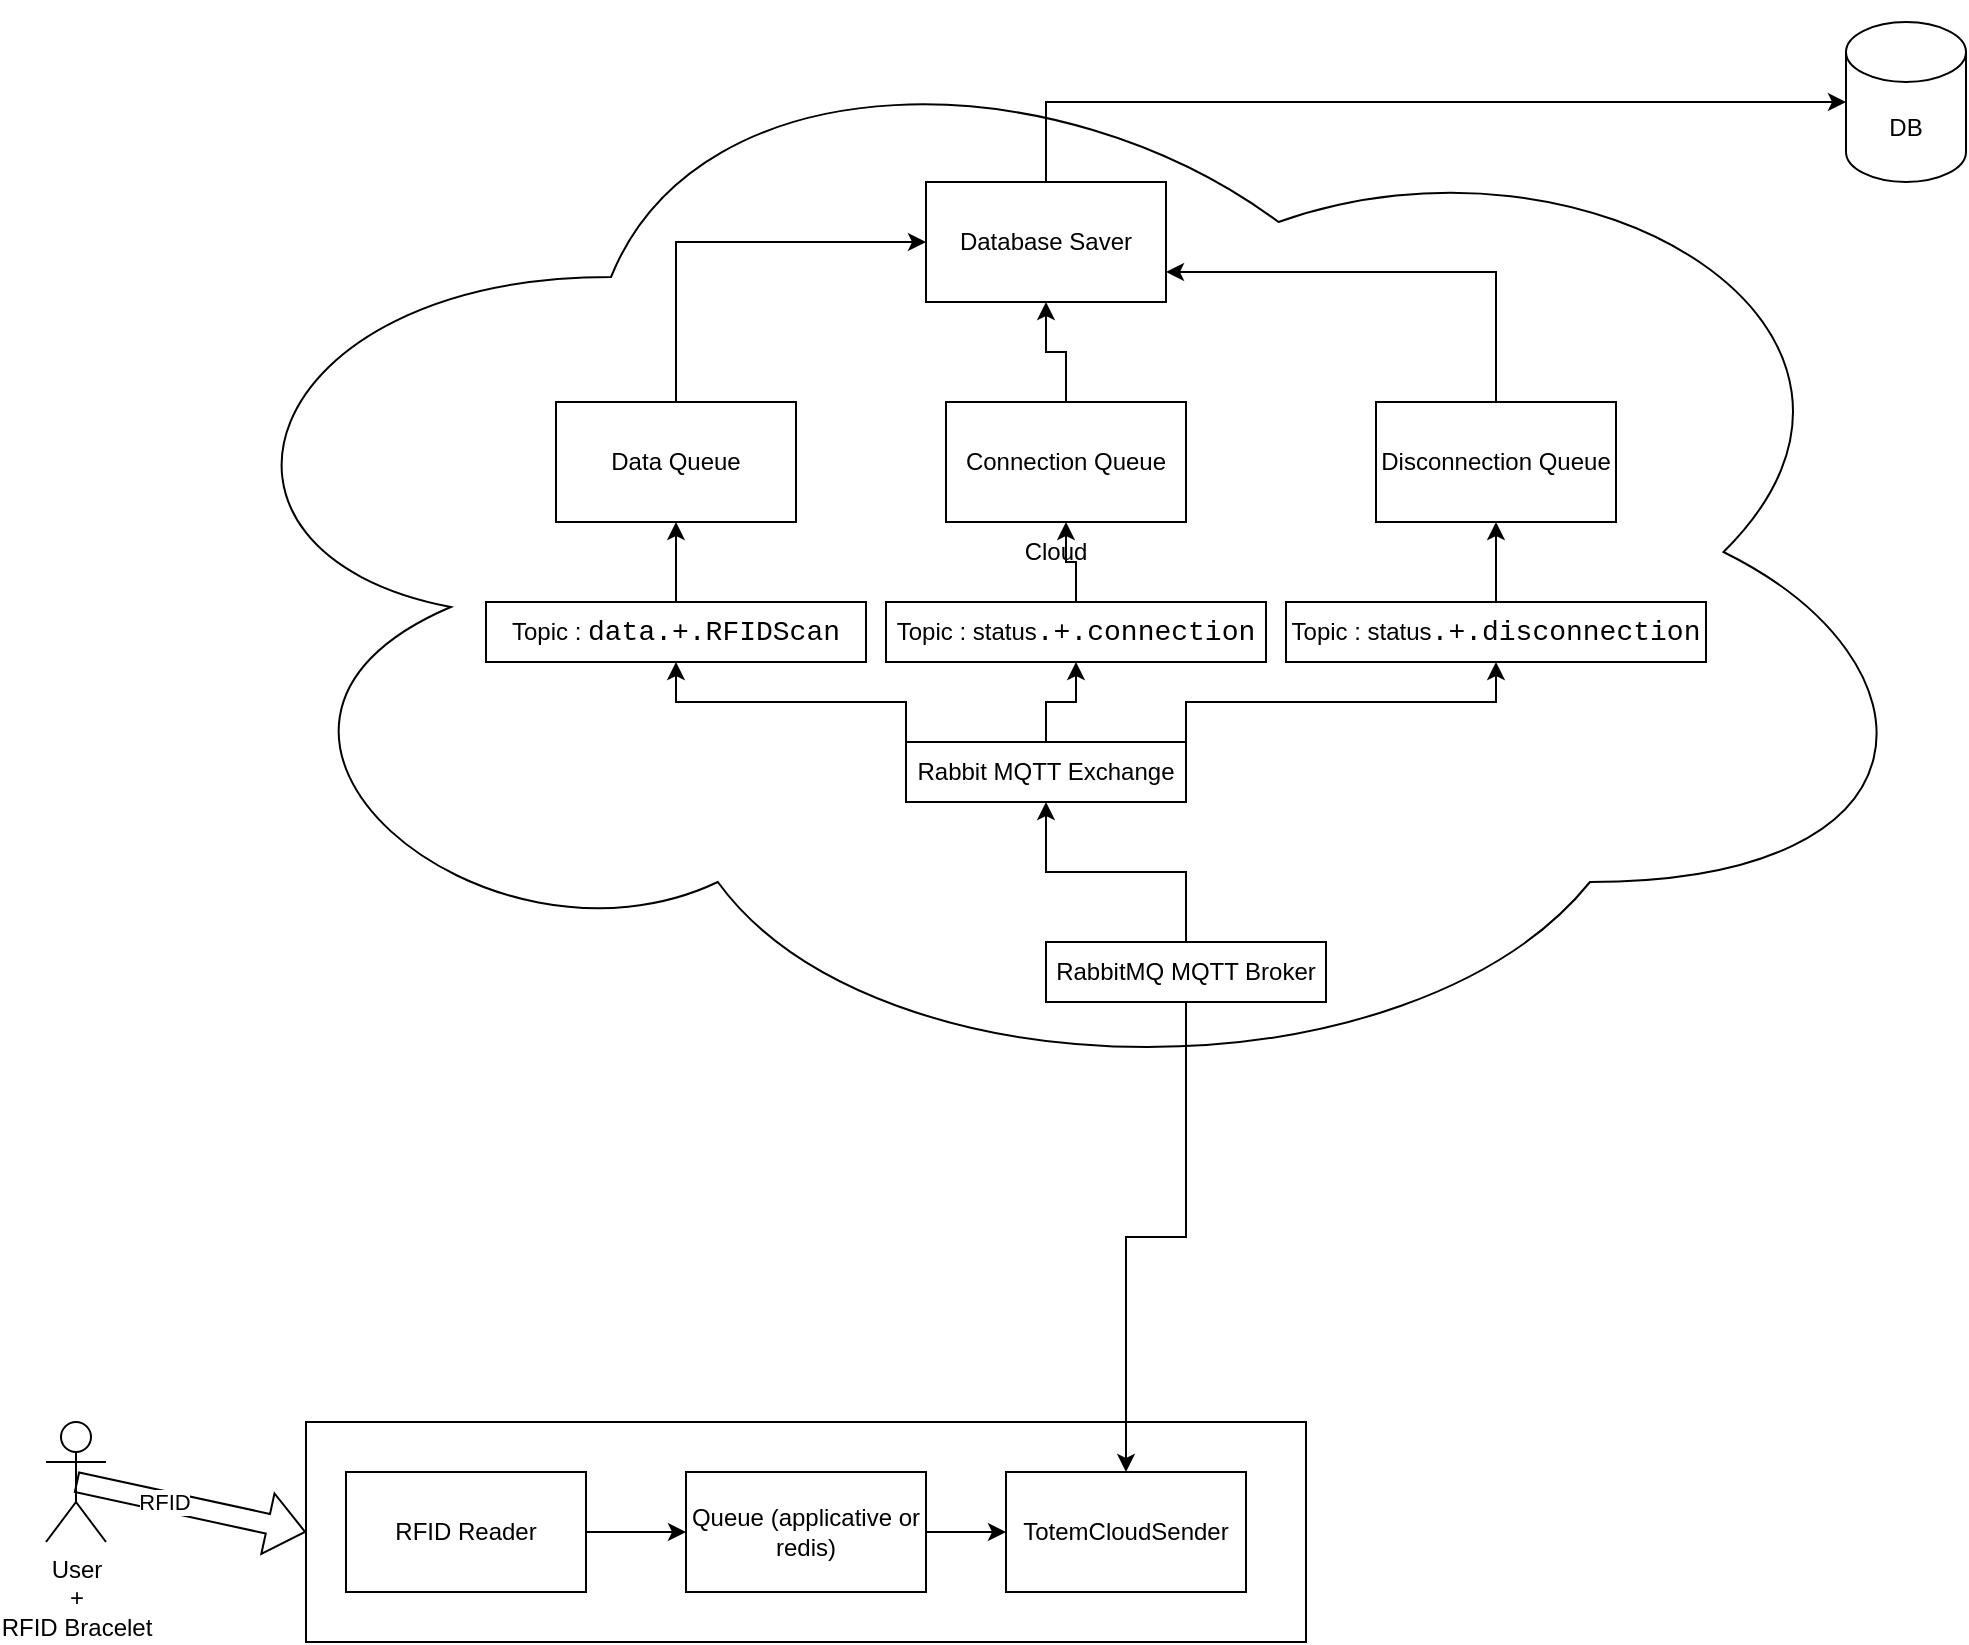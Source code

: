 <mxfile version="16.2.6" type="device"><diagram id="6MCS93rjhrSPsJmxG8Y6" name="Page-1"><mxGraphModel dx="1483" dy="827" grid="1" gridSize="10" guides="1" tooltips="1" connect="1" arrows="1" fold="1" page="1" pageScale="1" pageWidth="1169" pageHeight="827" background="none" math="0" shadow="0"><root><mxCell id="0"/><mxCell id="1" parent="0"/><mxCell id="vKl3aaeqrWaix8C5WrXZ-2" value="User &lt;br&gt;+ &lt;br&gt;RFID Bracelet" style="shape=umlActor;verticalLabelPosition=bottom;verticalAlign=top;html=1;outlineConnect=0;" vertex="1" parent="1"><mxGeometry x="40" y="710" width="30" height="60" as="geometry"/></mxCell><mxCell id="vKl3aaeqrWaix8C5WrXZ-3" value="Totem" style="whiteSpace=wrap;html=1;" vertex="1" parent="1"><mxGeometry x="170" y="710" width="500" height="110" as="geometry"/></mxCell><mxCell id="vKl3aaeqrWaix8C5WrXZ-4" value="" style="shape=flexArrow;endArrow=classic;html=1;rounded=0;exitX=0.5;exitY=0.5;exitDx=0;exitDy=0;exitPerimeter=0;entryX=0;entryY=0.5;entryDx=0;entryDy=0;" edge="1" parent="1" source="vKl3aaeqrWaix8C5WrXZ-2" target="vKl3aaeqrWaix8C5WrXZ-3"><mxGeometry width="50" height="50" relative="1" as="geometry"><mxPoint x="370" y="810" as="sourcePoint"/><mxPoint x="420" y="760" as="targetPoint"/><Array as="points"/></mxGeometry></mxCell><mxCell id="vKl3aaeqrWaix8C5WrXZ-5" value="RFID" style="edgeLabel;html=1;align=center;verticalAlign=middle;resizable=0;points=[];" vertex="1" connectable="0" parent="vKl3aaeqrWaix8C5WrXZ-4"><mxGeometry x="-0.238" relative="1" as="geometry"><mxPoint as="offset"/></mxGeometry></mxCell><mxCell id="vKl3aaeqrWaix8C5WrXZ-7" value="Cloud" style="ellipse;shape=cloud;whiteSpace=wrap;html=1;" vertex="1" parent="1"><mxGeometry x="100" width="890" height="550" as="geometry"/></mxCell><mxCell id="vKl3aaeqrWaix8C5WrXZ-19" style="edgeStyle=orthogonalEdgeStyle;rounded=0;orthogonalLoop=1;jettySize=auto;html=1;exitX=0.5;exitY=0;exitDx=0;exitDy=0;entryX=0.5;entryY=1;entryDx=0;entryDy=0;" edge="1" parent="1" source="vKl3aaeqrWaix8C5WrXZ-15" target="vKl3aaeqrWaix8C5WrXZ-18"><mxGeometry relative="1" as="geometry"/></mxCell><mxCell id="vKl3aaeqrWaix8C5WrXZ-48" style="edgeStyle=orthogonalEdgeStyle;rounded=0;orthogonalLoop=1;jettySize=auto;html=1;exitX=0.5;exitY=1;exitDx=0;exitDy=0;entryX=0.5;entryY=0;entryDx=0;entryDy=0;fontColor=#000000;" edge="1" parent="1" source="vKl3aaeqrWaix8C5WrXZ-15" target="vKl3aaeqrWaix8C5WrXZ-46"><mxGeometry relative="1" as="geometry"/></mxCell><mxCell id="vKl3aaeqrWaix8C5WrXZ-15" value="RabbitMQ MQTT Broker" style="rounded=0;whiteSpace=wrap;html=1;" vertex="1" parent="1"><mxGeometry x="540" y="470" width="140" height="30" as="geometry"/></mxCell><mxCell id="vKl3aaeqrWaix8C5WrXZ-29" style="edgeStyle=orthogonalEdgeStyle;rounded=0;orthogonalLoop=1;jettySize=auto;html=1;exitX=0;exitY=0;exitDx=0;exitDy=0;entryX=0.5;entryY=1;entryDx=0;entryDy=0;fontColor=#000000;" edge="1" parent="1" source="vKl3aaeqrWaix8C5WrXZ-18" target="vKl3aaeqrWaix8C5WrXZ-21"><mxGeometry relative="1" as="geometry"/></mxCell><mxCell id="vKl3aaeqrWaix8C5WrXZ-30" style="edgeStyle=orthogonalEdgeStyle;rounded=0;orthogonalLoop=1;jettySize=auto;html=1;exitX=0.5;exitY=0;exitDx=0;exitDy=0;entryX=0.5;entryY=1;entryDx=0;entryDy=0;fontColor=#000000;" edge="1" parent="1" source="vKl3aaeqrWaix8C5WrXZ-18" target="vKl3aaeqrWaix8C5WrXZ-20"><mxGeometry relative="1" as="geometry"/></mxCell><mxCell id="vKl3aaeqrWaix8C5WrXZ-31" style="edgeStyle=orthogonalEdgeStyle;rounded=0;orthogonalLoop=1;jettySize=auto;html=1;exitX=1;exitY=0;exitDx=0;exitDy=0;entryX=0.5;entryY=1;entryDx=0;entryDy=0;fontColor=#000000;" edge="1" parent="1" source="vKl3aaeqrWaix8C5WrXZ-18" target="vKl3aaeqrWaix8C5WrXZ-26"><mxGeometry relative="1" as="geometry"/></mxCell><mxCell id="vKl3aaeqrWaix8C5WrXZ-18" value="Rabbit MQTT Exchange" style="rounded=0;whiteSpace=wrap;html=1;" vertex="1" parent="1"><mxGeometry x="470" y="370" width="140" height="30" as="geometry"/></mxCell><mxCell id="vKl3aaeqrWaix8C5WrXZ-36" style="edgeStyle=orthogonalEdgeStyle;rounded=0;orthogonalLoop=1;jettySize=auto;html=1;exitX=0.5;exitY=0;exitDx=0;exitDy=0;entryX=0.5;entryY=1;entryDx=0;entryDy=0;fontColor=#000000;" edge="1" parent="1" source="vKl3aaeqrWaix8C5WrXZ-20" target="vKl3aaeqrWaix8C5WrXZ-33"><mxGeometry relative="1" as="geometry"/></mxCell><mxCell id="vKl3aaeqrWaix8C5WrXZ-20" value="&lt;span style=&quot;background-color: rgb(255 , 255 , 255)&quot;&gt;Topic : status&lt;/span&gt;&lt;span style=&quot;font-family: &amp;#34;consolas&amp;#34; , &amp;#34;courier new&amp;#34; , monospace ; font-size: 14px&quot;&gt;.+.connection&lt;/span&gt;" style="rounded=0;whiteSpace=wrap;html=1;" vertex="1" parent="1"><mxGeometry x="460" y="300" width="190" height="30" as="geometry"/></mxCell><mxCell id="vKl3aaeqrWaix8C5WrXZ-35" style="edgeStyle=orthogonalEdgeStyle;rounded=0;orthogonalLoop=1;jettySize=auto;html=1;exitX=0.5;exitY=0;exitDx=0;exitDy=0;entryX=0.5;entryY=1;entryDx=0;entryDy=0;fontColor=#000000;" edge="1" parent="1" source="vKl3aaeqrWaix8C5WrXZ-21" target="vKl3aaeqrWaix8C5WrXZ-34"><mxGeometry relative="1" as="geometry"/></mxCell><mxCell id="vKl3aaeqrWaix8C5WrXZ-21" value="&lt;span style=&quot;background-color: rgb(255 , 255 , 255)&quot;&gt;Topic :&amp;nbsp;&lt;span style=&quot;font-family: &amp;#34;consolas&amp;#34; , &amp;#34;courier new&amp;#34; , monospace ; font-size: 14px&quot;&gt;data.+.RFIDScan &lt;/span&gt;&lt;/span&gt;" style="rounded=0;whiteSpace=wrap;html=1;" vertex="1" parent="1"><mxGeometry x="260" y="300" width="190" height="30" as="geometry"/></mxCell><mxCell id="vKl3aaeqrWaix8C5WrXZ-37" style="edgeStyle=orthogonalEdgeStyle;rounded=0;orthogonalLoop=1;jettySize=auto;html=1;exitX=0.5;exitY=0;exitDx=0;exitDy=0;entryX=0.5;entryY=1;entryDx=0;entryDy=0;fontColor=#000000;" edge="1" parent="1" source="vKl3aaeqrWaix8C5WrXZ-26" target="vKl3aaeqrWaix8C5WrXZ-32"><mxGeometry relative="1" as="geometry"/></mxCell><mxCell id="vKl3aaeqrWaix8C5WrXZ-26" value="&lt;span style=&quot;background-color: rgb(255 , 255 , 255)&quot;&gt;Topic : status&lt;/span&gt;&lt;span style=&quot;font-family: &amp;#34;consolas&amp;#34; , &amp;#34;courier new&amp;#34; , monospace ; font-size: 14px&quot;&gt;.+.disconnection&lt;/span&gt;" style="rounded=0;whiteSpace=wrap;html=1;" vertex="1" parent="1"><mxGeometry x="660" y="300" width="210" height="30" as="geometry"/></mxCell><mxCell id="vKl3aaeqrWaix8C5WrXZ-41" style="edgeStyle=orthogonalEdgeStyle;rounded=0;orthogonalLoop=1;jettySize=auto;html=1;exitX=0.5;exitY=0;exitDx=0;exitDy=0;entryX=1;entryY=0.75;entryDx=0;entryDy=0;fontColor=#000000;" edge="1" parent="1" source="vKl3aaeqrWaix8C5WrXZ-32" target="vKl3aaeqrWaix8C5WrXZ-38"><mxGeometry relative="1" as="geometry"/></mxCell><mxCell id="vKl3aaeqrWaix8C5WrXZ-32" value="Disconnection Queue" style="rounded=0;whiteSpace=wrap;html=1;labelBackgroundColor=#FFFFFF;fontColor=#000000;" vertex="1" parent="1"><mxGeometry x="705" y="200" width="120" height="60" as="geometry"/></mxCell><mxCell id="vKl3aaeqrWaix8C5WrXZ-40" style="edgeStyle=orthogonalEdgeStyle;rounded=0;orthogonalLoop=1;jettySize=auto;html=1;exitX=0.5;exitY=0;exitDx=0;exitDy=0;entryX=0.5;entryY=1;entryDx=0;entryDy=0;fontColor=#000000;" edge="1" parent="1" source="vKl3aaeqrWaix8C5WrXZ-33" target="vKl3aaeqrWaix8C5WrXZ-38"><mxGeometry relative="1" as="geometry"/></mxCell><mxCell id="vKl3aaeqrWaix8C5WrXZ-33" value="Connection Queue" style="rounded=0;whiteSpace=wrap;html=1;labelBackgroundColor=#FFFFFF;fontColor=#000000;" vertex="1" parent="1"><mxGeometry x="490" y="200" width="120" height="60" as="geometry"/></mxCell><mxCell id="vKl3aaeqrWaix8C5WrXZ-39" style="edgeStyle=orthogonalEdgeStyle;rounded=0;orthogonalLoop=1;jettySize=auto;html=1;exitX=0.5;exitY=0;exitDx=0;exitDy=0;entryX=0;entryY=0.5;entryDx=0;entryDy=0;fontColor=#000000;" edge="1" parent="1" source="vKl3aaeqrWaix8C5WrXZ-34" target="vKl3aaeqrWaix8C5WrXZ-38"><mxGeometry relative="1" as="geometry"/></mxCell><mxCell id="vKl3aaeqrWaix8C5WrXZ-34" value="Data Queue" style="rounded=0;whiteSpace=wrap;html=1;labelBackgroundColor=#FFFFFF;fontColor=#000000;" vertex="1" parent="1"><mxGeometry x="295" y="200" width="120" height="60" as="geometry"/></mxCell><mxCell id="vKl3aaeqrWaix8C5WrXZ-43" style="edgeStyle=orthogonalEdgeStyle;rounded=0;orthogonalLoop=1;jettySize=auto;html=1;exitX=0.5;exitY=0;exitDx=0;exitDy=0;entryX=0;entryY=0.5;entryDx=0;entryDy=0;entryPerimeter=0;fontColor=#000000;" edge="1" parent="1" source="vKl3aaeqrWaix8C5WrXZ-38" target="vKl3aaeqrWaix8C5WrXZ-42"><mxGeometry relative="1" as="geometry"/></mxCell><mxCell id="vKl3aaeqrWaix8C5WrXZ-38" value="Database Saver" style="rounded=0;whiteSpace=wrap;html=1;labelBackgroundColor=#FFFFFF;fontColor=#000000;" vertex="1" parent="1"><mxGeometry x="480" y="90" width="120" height="60" as="geometry"/></mxCell><mxCell id="vKl3aaeqrWaix8C5WrXZ-42" value="DB" style="shape=cylinder3;whiteSpace=wrap;html=1;boundedLbl=1;backgroundOutline=1;size=15;labelBackgroundColor=#FFFFFF;fontColor=#000000;" vertex="1" parent="1"><mxGeometry x="940" y="10" width="60" height="80" as="geometry"/></mxCell><mxCell id="vKl3aaeqrWaix8C5WrXZ-49" style="edgeStyle=orthogonalEdgeStyle;rounded=0;orthogonalLoop=1;jettySize=auto;html=1;exitX=1;exitY=0.5;exitDx=0;exitDy=0;entryX=0;entryY=0.5;entryDx=0;entryDy=0;fontColor=#000000;" edge="1" parent="1" source="vKl3aaeqrWaix8C5WrXZ-44" target="vKl3aaeqrWaix8C5WrXZ-45"><mxGeometry relative="1" as="geometry"/></mxCell><mxCell id="vKl3aaeqrWaix8C5WrXZ-44" value="RFID Reader" style="rounded=0;whiteSpace=wrap;html=1;labelBackgroundColor=#FFFFFF;fontColor=#000000;" vertex="1" parent="1"><mxGeometry x="190" y="735" width="120" height="60" as="geometry"/></mxCell><mxCell id="vKl3aaeqrWaix8C5WrXZ-50" style="edgeStyle=orthogonalEdgeStyle;rounded=0;orthogonalLoop=1;jettySize=auto;html=1;exitX=1;exitY=0.5;exitDx=0;exitDy=0;entryX=0;entryY=0.5;entryDx=0;entryDy=0;fontColor=#000000;" edge="1" parent="1" source="vKl3aaeqrWaix8C5WrXZ-45" target="vKl3aaeqrWaix8C5WrXZ-46"><mxGeometry relative="1" as="geometry"/></mxCell><mxCell id="vKl3aaeqrWaix8C5WrXZ-45" value="Queue (applicative or redis)" style="rounded=0;whiteSpace=wrap;html=1;labelBackgroundColor=#FFFFFF;fontColor=#000000;" vertex="1" parent="1"><mxGeometry x="360" y="735" width="120" height="60" as="geometry"/></mxCell><mxCell id="vKl3aaeqrWaix8C5WrXZ-46" value="TotemCloudSender" style="rounded=0;whiteSpace=wrap;html=1;labelBackgroundColor=#FFFFFF;fontColor=#000000;" vertex="1" parent="1"><mxGeometry x="520" y="735" width="120" height="60" as="geometry"/></mxCell></root></mxGraphModel></diagram></mxfile>